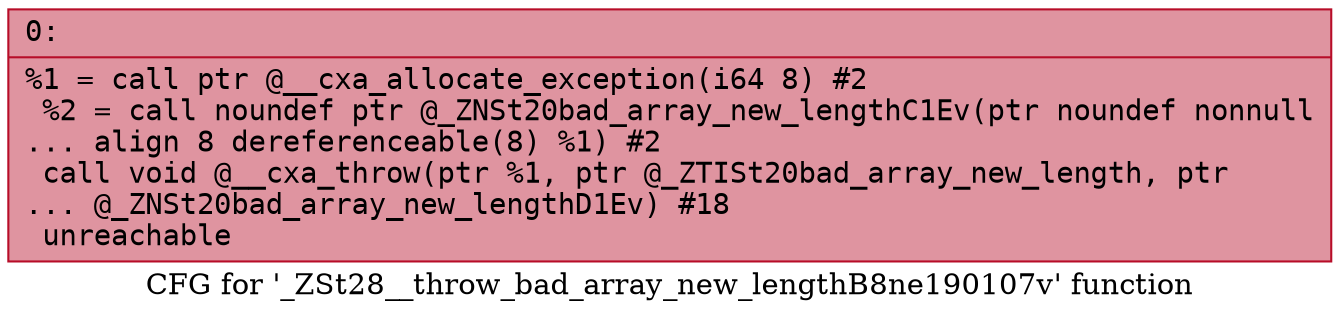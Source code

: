 digraph "CFG for '_ZSt28__throw_bad_array_new_lengthB8ne190107v' function" {
	label="CFG for '_ZSt28__throw_bad_array_new_lengthB8ne190107v' function";

	Node0x6000005c1590 [shape=record,color="#b70d28ff", style=filled, fillcolor="#b70d2870" fontname="Courier",label="{0:\l|  %1 = call ptr @__cxa_allocate_exception(i64 8) #2\l  %2 = call noundef ptr @_ZNSt20bad_array_new_lengthC1Ev(ptr noundef nonnull\l... align 8 dereferenceable(8) %1) #2\l  call void @__cxa_throw(ptr %1, ptr @_ZTISt20bad_array_new_length, ptr\l... @_ZNSt20bad_array_new_lengthD1Ev) #18\l  unreachable\l}"];
}
